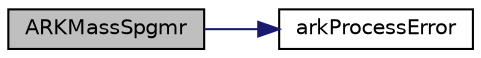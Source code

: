 digraph "ARKMassSpgmr"
{
  edge [fontname="Helvetica",fontsize="10",labelfontname="Helvetica",labelfontsize="10"];
  node [fontname="Helvetica",fontsize="10",shape=record];
  rankdir="LR";
  Node0 [label="ARKMassSpgmr",height=0.2,width=0.4,color="black", fillcolor="grey75", style="filled", fontcolor="black"];
  Node0 -> Node1 [color="midnightblue",fontsize="10",style="solid",fontname="Helvetica"];
  Node1 [label="arkProcessError",height=0.2,width=0.4,color="black", fillcolor="white", style="filled",URL="$dc/d49/arkode_8c.html#aba6159e58f2e8ed8560e9bdbf6f6d4c0"];
}
